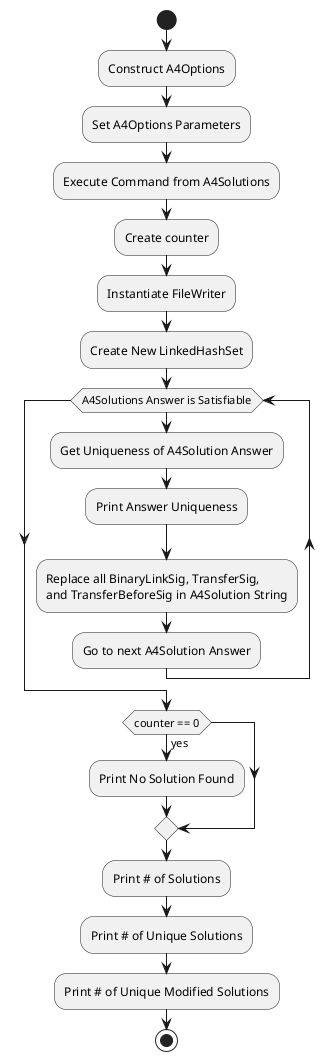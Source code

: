 @startuml
start
:Construct A4Options;
:Set A4Options Parameters;
:Execute Command from A4Solutions;
:Create counter;
:Instantiate FileWriter;
:Create New LinkedHashSet;
while(A4Solutions Answer is Satisfiable)
:Get Uniqueness of A4Solution Answer;
:Print Answer Uniqueness;
:Replace all BinaryLinkSig, TransferSig,
and TransferBeforeSig in A4Solution String;
:Go to next A4Solution Answer;
endwhile
if(counter == 0) then (yes)
:Print No Solution Found;
endif
:Print # of Solutions;
:Print # of Unique Solutions;
:Print # of Unique Modified Solutions;
stop
@enduml